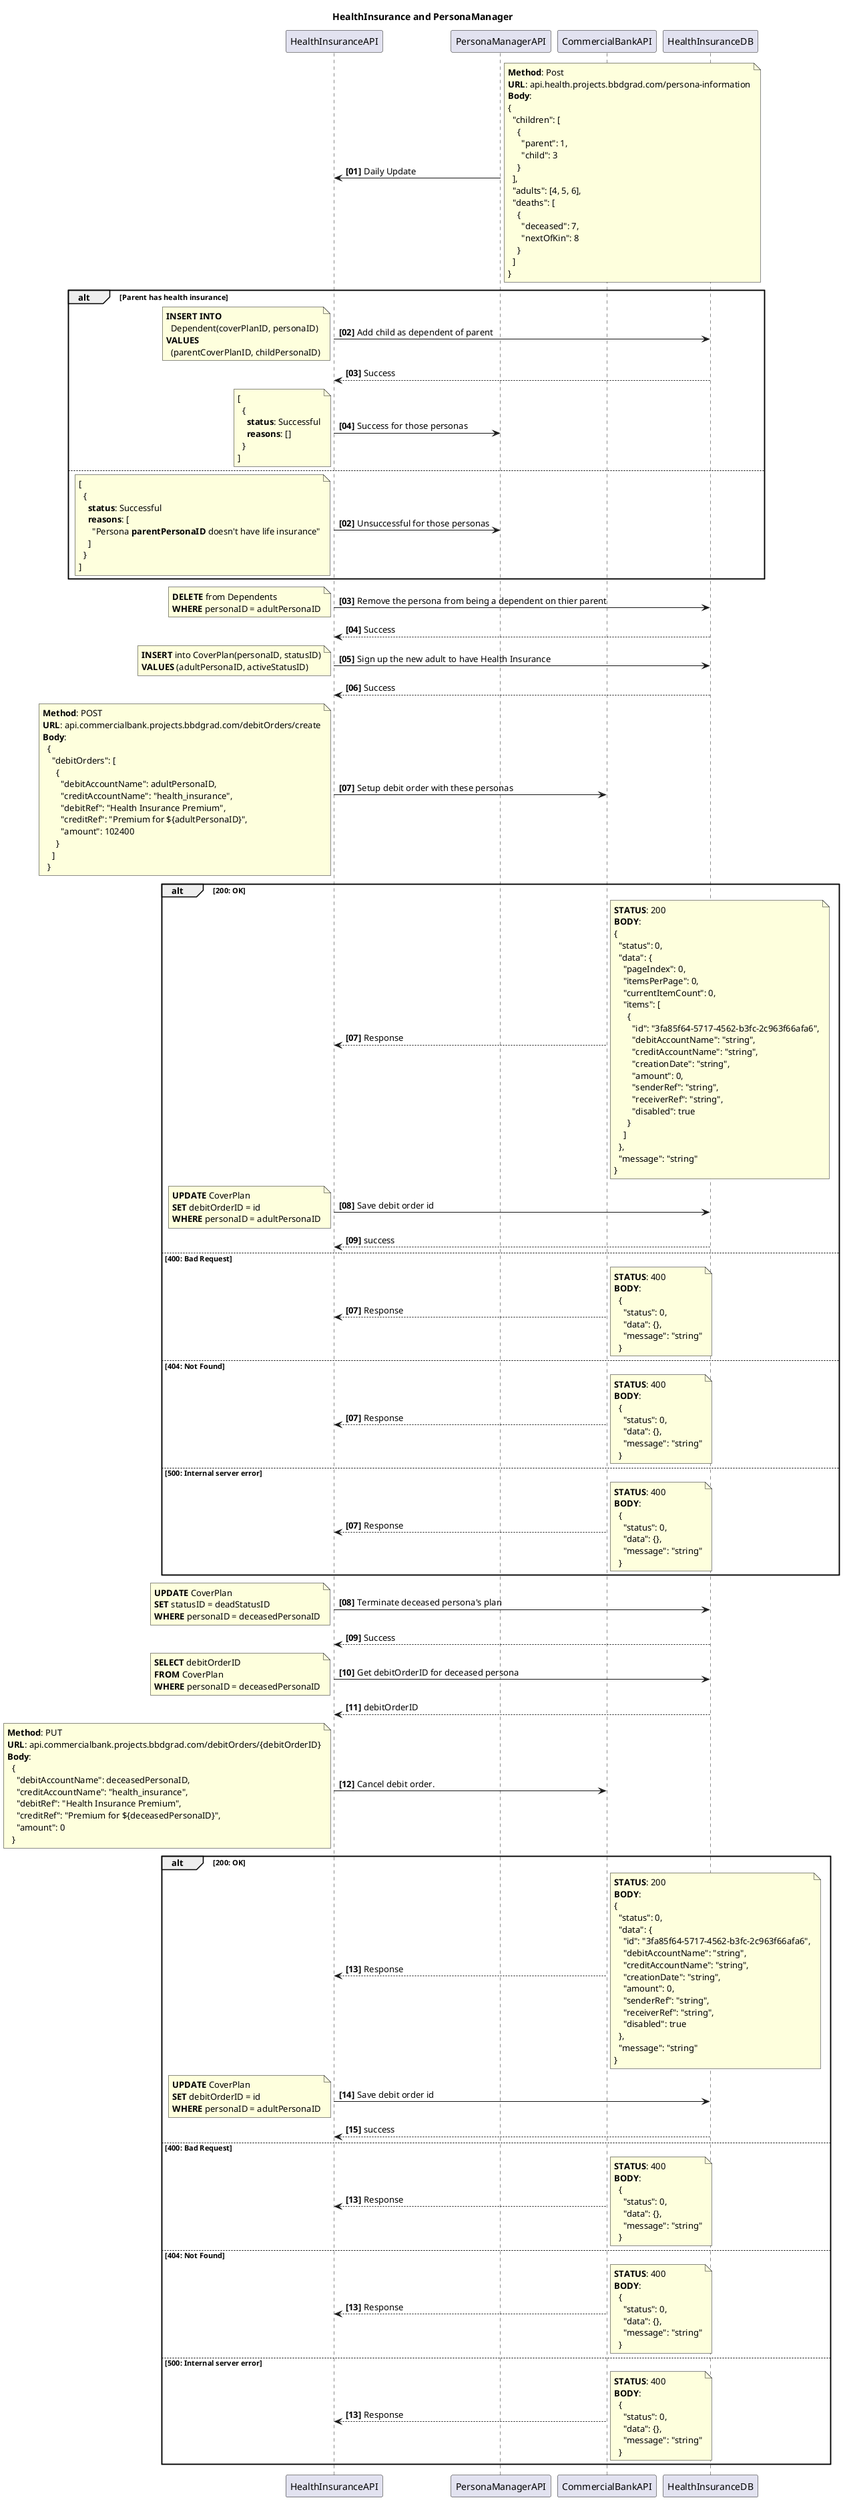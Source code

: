 @startuml HealthInsurance and PersonaManager

title HealthInsurance and PersonaManager

participant HealthInsuranceAPI as hi
participant PersonaManagerAPI as per
participant CommercialBankAPI as cb
participant HealthInsuranceDB as db

autonumber "<b>[00]"

per -> hi: Daily Update
note right
  **Method**: Post
  **URL**: api.health.projects.bbdgrad.com/persona-information
  **Body**: 
  {
    "children": [
      {
        "parent": 1,
        "child": 3
      }
    ],
    "adults": [4, 5, 6],
    "deaths": [
      {
        "deceased": 7,
        "nextOfKin": 8
      }
    ]
  }
end note

alt Parent has health insurance
  hi -> db: Add child as dependent of parent
  note left
    **INSERT INTO** 
      Dependent(coverPlanID, personaID)
    **VALUES**
      (parentCoverPlanID, childPersonaID)
  end note

  db --> hi: Success

  hi -> per: Success for those personas
  note left
    [
      {
        **status**: Successful
        **reasons**: []
      }
    ]
  end note

else
  autonumber 2 "<b>[00]"
  hi -> per: Unsuccessful for those personas
  note left
    [
      {
        **status**: Successful
        **reasons**: [
          "Persona **parentPersonaID** doesn't have life insurance"
        ]
      }
    ]
  end note

end

hi -> db: Remove the persona from being a dependent on thier parent
note left
  **DELETE** from Dependents
  **WHERE** personaID = adultPersonaID
end note

db --> hi: Success

hi -> db: Sign up the new adult to have Health Insurance
note left
  **INSERT** into CoverPlan(personaID, statusID)
  **VALUES** (adultPersonaID, activeStatusID)
end note

db --> hi: Success

hi -> cb: Setup debit order with these personas
note left
  **Method**: POST
  **URL**: api.commercialbank.projects.bbdgrad.com/debitOrders/create
  **Body**:
    {
      "debitOrders": [
        {
          "debitAccountName": adultPersonaID,
          "creditAccountName": "health_insurance",
          "debitRef": "Health Insurance Premium",
          "creditRef": "Premium for ${adultPersonaID}",
          "amount": 102400
        }
      ]
    }
end note

alt 200: OK
  autonumber 7 "<b>[00]"  

  cb --> hi: Response
  note right
  **STATUS**: 200
  **BODY**:
  {
    "status": 0,
    "data": {
      "pageIndex": 0,
      "itemsPerPage": 0,
      "currentItemCount": 0,
      "items": [
        {
          "id": "3fa85f64-5717-4562-b3fc-2c963f66afa6",
          "debitAccountName": "string",
          "creditAccountName": "string",
          "creationDate": "string",
          "amount": 0,
          "senderRef": "string",
          "receiverRef": "string",
          "disabled": true
        }
      ]
    },
    "message": "string"
  }
end note

hi -> db: Save debit order id
note left
  **UPDATE** CoverPlan
  **SET** debitOrderID = id
  **WHERE** personaID = adultPersonaID
end note

db --> hi: success

else 400: Bad Request
  autonumber 7 "<b>[00]"  

  cb --> hi: Response
  note right
    **STATUS**: 400
    **BODY**:
      {
        "status": 0,
        "data": {},
        "message": "string"
      }
  end note
else 404: Not Found
  autonumber 7 "<b>[00]"  
  
  cb --> hi: Response
  note right
    **STATUS**: 400
    **BODY**:
      {
        "status": 0,
        "data": {},
        "message": "string"
      }
  end note

else 500: Internal server error
  autonumber 7 "<b>[00]"  
  
  cb --> hi: Response
  note right
    **STATUS**: 400
    **BODY**:
      {
        "status": 0,
        "data": {},
        "message": "string"
      }
  end note
end

hi -> db: Terminate deceased persona's plan
note left
  **UPDATE** CoverPlan
  **SET** statusID = deadStatusID
  **WHERE** personaID = deceasedPersonaID
end note

db --> hi: Success

hi -> db: Get debitOrderID for deceased persona
note left
  **SELECT** debitOrderID
  **FROM** CoverPlan
  **WHERE** personaID = deceasedPersonaID
end note

db --> hi: debitOrderID

hi -> cb: Cancel debit order.
note left 
  **Method**: PUT
  **URL**: api.commercialbank.projects.bbdgrad.com/debitOrders/{debitOrderID}
  **Body**:
    {
      "debitAccountName": deceasedPersonaID,
      "creditAccountName": "health_insurance",
      "debitRef": "Health Insurance Premium",
      "creditRef": "Premium for ${deceasedPersonaID}",
      "amount": 0
    }
end note

alt 200: OK
  autonumber 13 "<b>[00]"  

  cb --> hi: Response
  note right
  **STATUS**: 200
  **BODY**:
  {
    "status": 0,
    "data": {
      "id": "3fa85f64-5717-4562-b3fc-2c963f66afa6",
      "debitAccountName": "string",
      "creditAccountName": "string",
      "creationDate": "string",
      "amount": 0,
      "senderRef": "string",
      "receiverRef": "string",
      "disabled": true
    },
    "message": "string"
  }
end note

hi -> db: Save debit order id
note left
  **UPDATE** CoverPlan
  **SET** debitOrderID = id
  **WHERE** personaID = adultPersonaID
end note

db --> hi: success

else 400: Bad Request
  autonumber 13 "<b>[00]"  

  cb --> hi: Response
  note right
    **STATUS**: 400
    **BODY**:
      {
        "status": 0,
        "data": {},
        "message": "string"
      }
  end note
else 404: Not Found
  autonumber 13 "<b>[00]"  
  
  cb --> hi: Response
  note right
    **STATUS**: 400
    **BODY**:
      {
        "status": 0,
        "data": {},
        "message": "string"
      }
  end note

else 500: Internal server error
  autonumber 13 "<b>[00]"  
  
  cb --> hi: Response
  note right
    **STATUS**: 400
    **BODY**:
      {
        "status": 0,
        "data": {},
        "message": "string"
      }
  end note
end

@enduml
